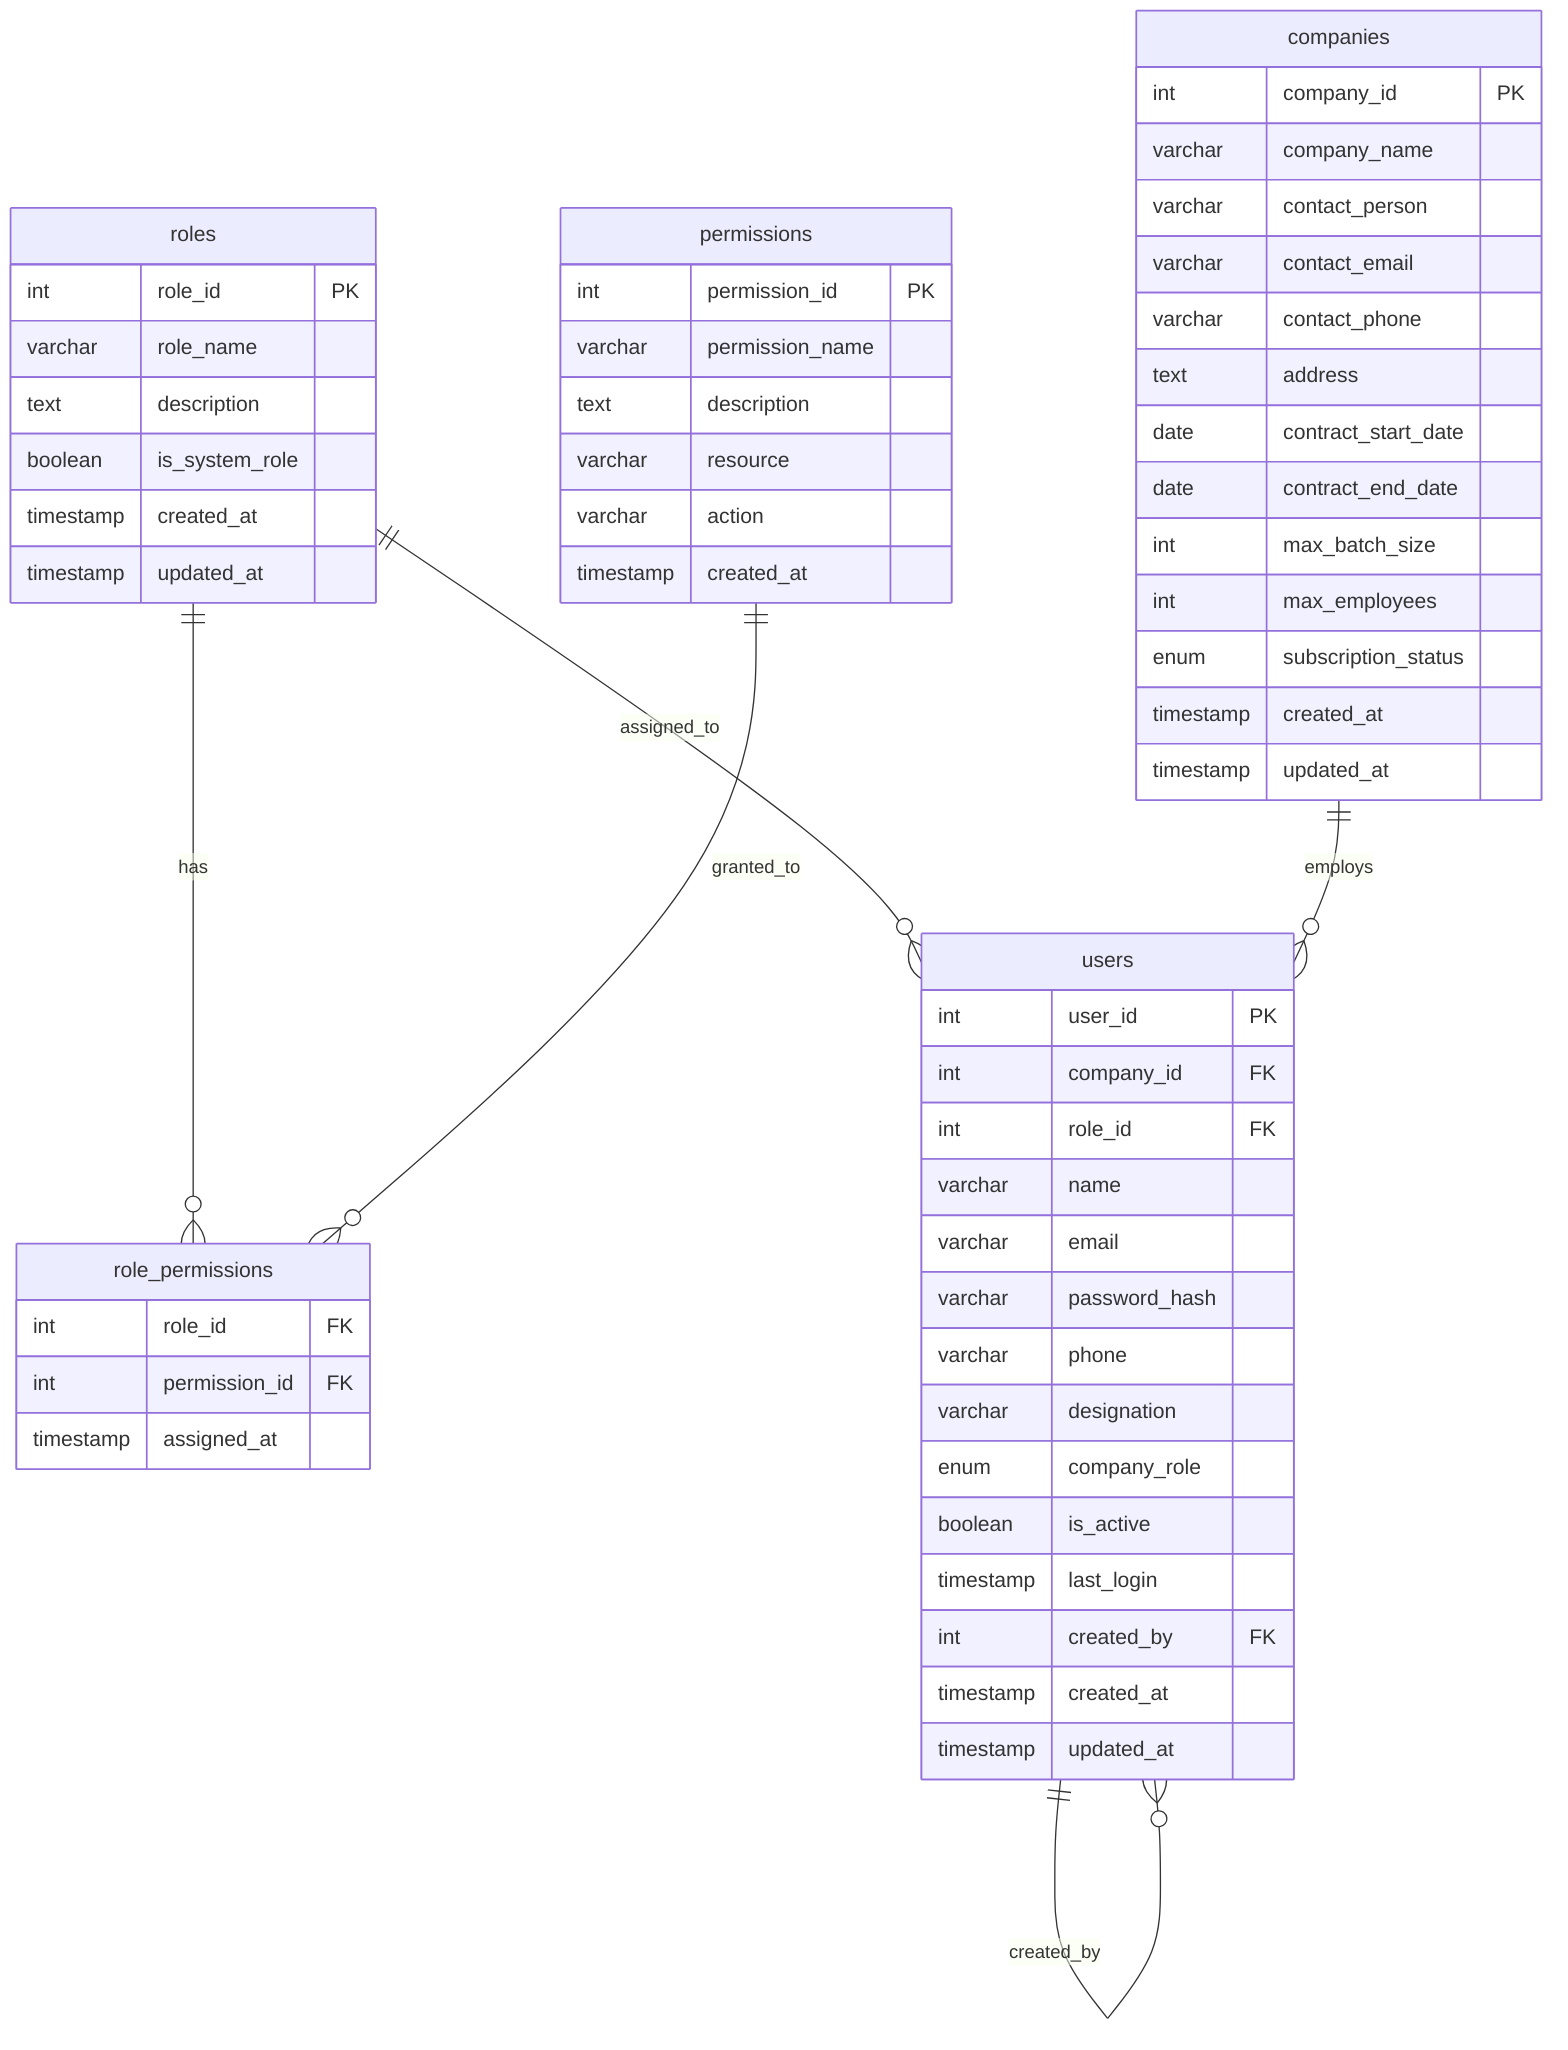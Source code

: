 erDiagram
  %% Authentication & RBAC Module
  
  roles {
    int role_id PK
    varchar role_name
    text description
    boolean is_system_role
    timestamp created_at
    timestamp updated_at
  }

  permissions {
    int permission_id PK
    varchar permission_name
    text description
    varchar resource
    varchar action
    timestamp created_at
  }

  role_permissions {
    int role_id FK
    int permission_id FK
    timestamp assigned_at
  }

  users {
    int user_id PK
    int company_id FK
    int role_id FK
    varchar name
    varchar email
    varchar password_hash
    varchar phone
    varchar designation
    enum company_role
    boolean is_active
    timestamp last_login
    int created_by FK
    timestamp created_at
    timestamp updated_at
  }

  companies {
    int company_id PK
    varchar company_name
    varchar contact_person
    varchar contact_email
    varchar contact_phone
    text address
    date contract_start_date
    date contract_end_date
    int max_batch_size
    int max_employees
    enum subscription_status
    timestamp created_at
    timestamp updated_at
  }

  %% Relationships
  roles ||--o{ role_permissions : "has"
  permissions ||--o{ role_permissions : "granted_to"
  roles ||--o{ users : "assigned_to"
  companies ||--o{ users : "employs"
  users ||--o{ users : "created_by"